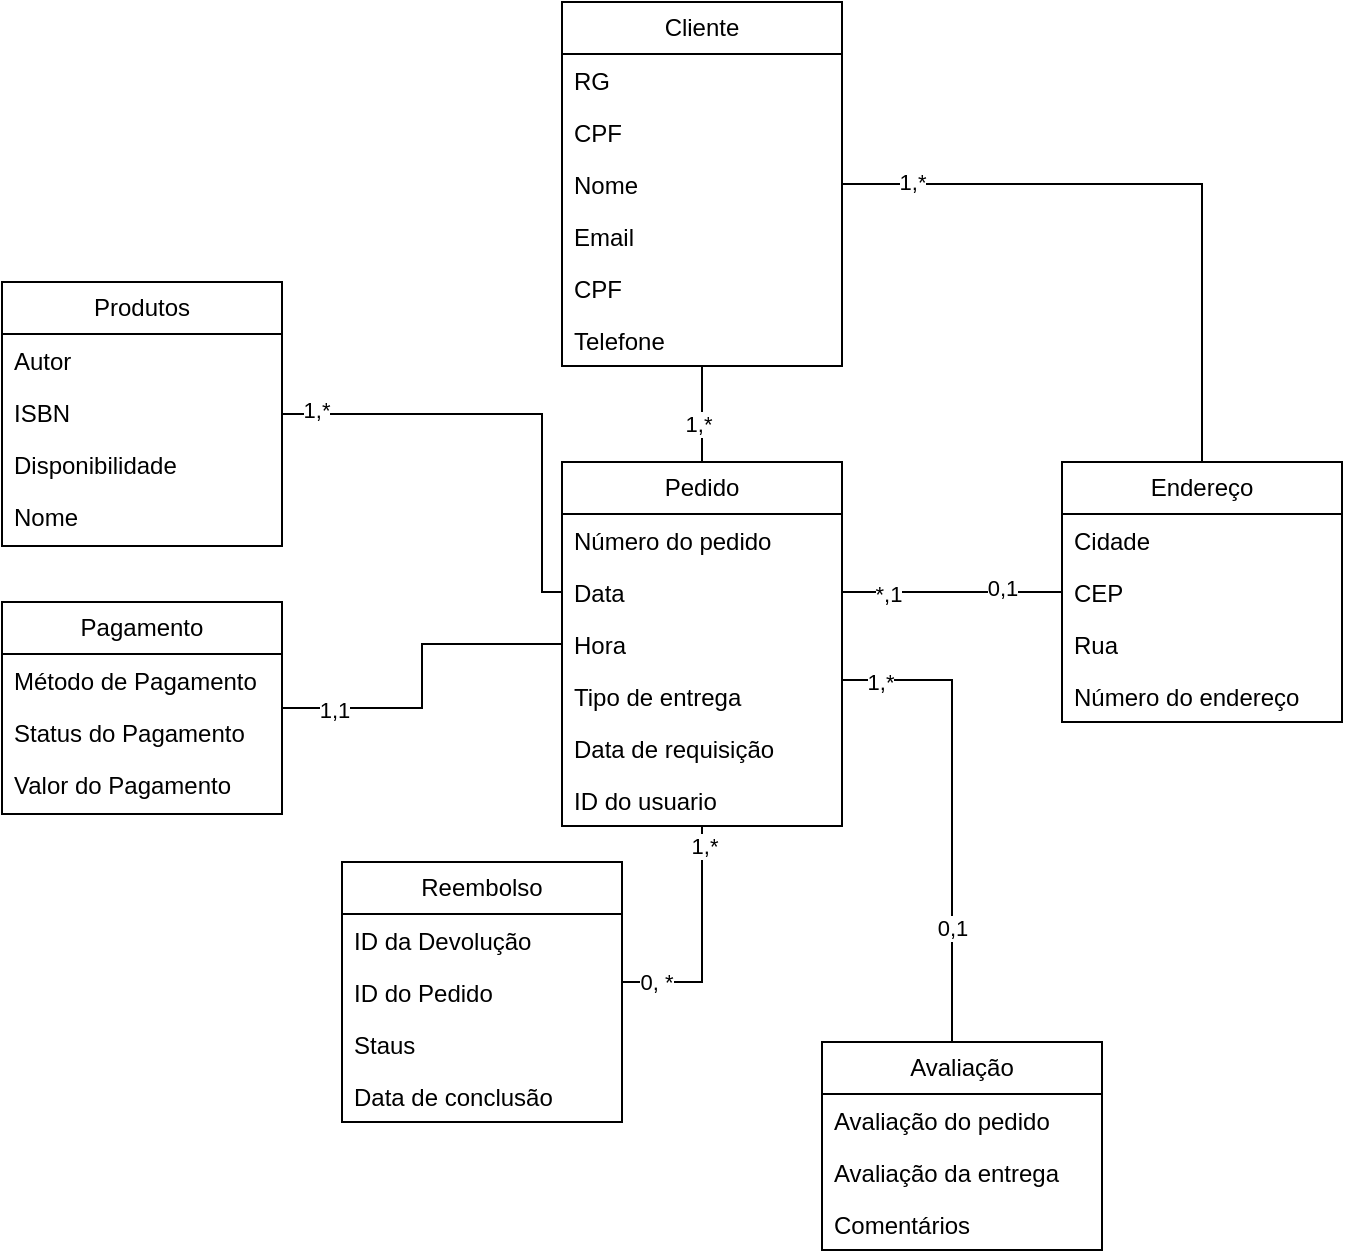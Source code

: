 <mxfile version="24.4.6" type="device">
  <diagram name="Page-1" id="b520641d-4fe3-3701-9064-5fc419738815">
    <mxGraphModel dx="1843" dy="3454" grid="1" gridSize="10" guides="1" tooltips="1" connect="1" arrows="1" fold="1" page="1" pageScale="1" pageWidth="1100" pageHeight="850" background="none" math="0" shadow="0">
      <root>
        <mxCell id="0" />
        <mxCell id="1" parent="0" />
        <mxCell id="clQgSgbDN8U7DZsC-t68-25" value="Pedido" style="swimlane;fontStyle=0;childLayout=stackLayout;horizontal=1;startSize=26;fillColor=none;horizontalStack=0;resizeParent=1;resizeParentMax=0;resizeLast=0;collapsible=1;marginBottom=0;whiteSpace=wrap;html=1;" parent="1" vertex="1">
          <mxGeometry x="720" y="-2140" width="140" height="182" as="geometry" />
        </mxCell>
        <mxCell id="clQgSgbDN8U7DZsC-t68-26" value="Número do pedido" style="text;strokeColor=none;fillColor=none;align=left;verticalAlign=top;spacingLeft=4;spacingRight=4;overflow=hidden;rotatable=0;points=[[0,0.5],[1,0.5]];portConstraint=eastwest;whiteSpace=wrap;html=1;" parent="clQgSgbDN8U7DZsC-t68-25" vertex="1">
          <mxGeometry y="26" width="140" height="26" as="geometry" />
        </mxCell>
        <mxCell id="clQgSgbDN8U7DZsC-t68-27" value="Data&amp;nbsp;" style="text;strokeColor=none;fillColor=none;align=left;verticalAlign=top;spacingLeft=4;spacingRight=4;overflow=hidden;rotatable=0;points=[[0,0.5],[1,0.5]];portConstraint=eastwest;whiteSpace=wrap;html=1;" parent="clQgSgbDN8U7DZsC-t68-25" vertex="1">
          <mxGeometry y="52" width="140" height="26" as="geometry" />
        </mxCell>
        <mxCell id="clQgSgbDN8U7DZsC-t68-28" value="Hora" style="text;strokeColor=none;fillColor=none;align=left;verticalAlign=top;spacingLeft=4;spacingRight=4;overflow=hidden;rotatable=0;points=[[0,0.5],[1,0.5]];portConstraint=eastwest;whiteSpace=wrap;html=1;" parent="clQgSgbDN8U7DZsC-t68-25" vertex="1">
          <mxGeometry y="78" width="140" height="26" as="geometry" />
        </mxCell>
        <mxCell id="clQgSgbDN8U7DZsC-t68-75" value="Tipo de entrega" style="text;strokeColor=none;fillColor=none;align=left;verticalAlign=top;spacingLeft=4;spacingRight=4;overflow=hidden;rotatable=0;points=[[0,0.5],[1,0.5]];portConstraint=eastwest;whiteSpace=wrap;html=1;" parent="clQgSgbDN8U7DZsC-t68-25" vertex="1">
          <mxGeometry y="104" width="140" height="26" as="geometry" />
        </mxCell>
        <mxCell id="clQgSgbDN8U7DZsC-t68-134" value="Data de requisição&amp;nbsp;" style="text;strokeColor=none;fillColor=none;align=left;verticalAlign=top;spacingLeft=4;spacingRight=4;overflow=hidden;rotatable=0;points=[[0,0.5],[1,0.5]];portConstraint=eastwest;whiteSpace=wrap;html=1;" parent="clQgSgbDN8U7DZsC-t68-25" vertex="1">
          <mxGeometry y="130" width="140" height="26" as="geometry" />
        </mxCell>
        <mxCell id="clQgSgbDN8U7DZsC-t68-29" value="ID do usuario" style="text;strokeColor=none;fillColor=none;align=left;verticalAlign=top;spacingLeft=4;spacingRight=4;overflow=hidden;rotatable=0;points=[[0,0.5],[1,0.5]];portConstraint=eastwest;whiteSpace=wrap;html=1;" parent="clQgSgbDN8U7DZsC-t68-25" vertex="1">
          <mxGeometry y="156" width="140" height="26" as="geometry" />
        </mxCell>
        <mxCell id="clQgSgbDN8U7DZsC-t68-30" value="Endereço" style="swimlane;fontStyle=0;childLayout=stackLayout;horizontal=1;startSize=26;fillColor=none;horizontalStack=0;resizeParent=1;resizeParentMax=0;resizeLast=0;collapsible=1;marginBottom=0;whiteSpace=wrap;html=1;" parent="1" vertex="1">
          <mxGeometry x="970" y="-2140" width="140" height="130" as="geometry" />
        </mxCell>
        <mxCell id="clQgSgbDN8U7DZsC-t68-31" value="Cidade" style="text;strokeColor=none;fillColor=none;align=left;verticalAlign=top;spacingLeft=4;spacingRight=4;overflow=hidden;rotatable=0;points=[[0,0.5],[1,0.5]];portConstraint=eastwest;whiteSpace=wrap;html=1;" parent="clQgSgbDN8U7DZsC-t68-30" vertex="1">
          <mxGeometry y="26" width="140" height="26" as="geometry" />
        </mxCell>
        <mxCell id="clQgSgbDN8U7DZsC-t68-32" value="CEP" style="text;strokeColor=none;fillColor=none;align=left;verticalAlign=top;spacingLeft=4;spacingRight=4;overflow=hidden;rotatable=0;points=[[0,0.5],[1,0.5]];portConstraint=eastwest;whiteSpace=wrap;html=1;" parent="clQgSgbDN8U7DZsC-t68-30" vertex="1">
          <mxGeometry y="52" width="140" height="26" as="geometry" />
        </mxCell>
        <mxCell id="clQgSgbDN8U7DZsC-t68-33" value="Rua" style="text;strokeColor=none;fillColor=none;align=left;verticalAlign=top;spacingLeft=4;spacingRight=4;overflow=hidden;rotatable=0;points=[[0,0.5],[1,0.5]];portConstraint=eastwest;whiteSpace=wrap;html=1;" parent="clQgSgbDN8U7DZsC-t68-30" vertex="1">
          <mxGeometry y="78" width="140" height="26" as="geometry" />
        </mxCell>
        <mxCell id="clQgSgbDN8U7DZsC-t68-34" value="Número do endereço" style="text;strokeColor=none;fillColor=none;align=left;verticalAlign=top;spacingLeft=4;spacingRight=4;overflow=hidden;rotatable=0;points=[[0,0.5],[1,0.5]];portConstraint=eastwest;whiteSpace=wrap;html=1;" parent="clQgSgbDN8U7DZsC-t68-30" vertex="1">
          <mxGeometry y="104" width="140" height="26" as="geometry" />
        </mxCell>
        <mxCell id="clQgSgbDN8U7DZsC-t68-35" value="Avaliação" style="swimlane;fontStyle=0;childLayout=stackLayout;horizontal=1;startSize=26;fillColor=none;horizontalStack=0;resizeParent=1;resizeParentMax=0;resizeLast=0;collapsible=1;marginBottom=0;whiteSpace=wrap;html=1;" parent="1" vertex="1">
          <mxGeometry x="850" y="-1850" width="140" height="104" as="geometry" />
        </mxCell>
        <mxCell id="clQgSgbDN8U7DZsC-t68-36" value="Avaliação do pedido" style="text;strokeColor=none;fillColor=none;align=left;verticalAlign=top;spacingLeft=4;spacingRight=4;overflow=hidden;rotatable=0;points=[[0,0.5],[1,0.5]];portConstraint=eastwest;whiteSpace=wrap;html=1;" parent="clQgSgbDN8U7DZsC-t68-35" vertex="1">
          <mxGeometry y="26" width="140" height="26" as="geometry" />
        </mxCell>
        <mxCell id="clQgSgbDN8U7DZsC-t68-37" value="Avaliação da entrega" style="text;strokeColor=none;fillColor=none;align=left;verticalAlign=top;spacingLeft=4;spacingRight=4;overflow=hidden;rotatable=0;points=[[0,0.5],[1,0.5]];portConstraint=eastwest;whiteSpace=wrap;html=1;" parent="clQgSgbDN8U7DZsC-t68-35" vertex="1">
          <mxGeometry y="52" width="140" height="26" as="geometry" />
        </mxCell>
        <mxCell id="clQgSgbDN8U7DZsC-t68-38" value="Comentários&lt;div&gt;&lt;br&gt;&lt;/div&gt;" style="text;strokeColor=none;fillColor=none;align=left;verticalAlign=top;spacingLeft=4;spacingRight=4;overflow=hidden;rotatable=0;points=[[0,0.5],[1,0.5]];portConstraint=eastwest;whiteSpace=wrap;html=1;" parent="clQgSgbDN8U7DZsC-t68-35" vertex="1">
          <mxGeometry y="78" width="140" height="26" as="geometry" />
        </mxCell>
        <mxCell id="clQgSgbDN8U7DZsC-t68-73" style="edgeStyle=orthogonalEdgeStyle;rounded=0;orthogonalLoop=1;jettySize=auto;html=1;endArrow=none;endFill=0;" parent="1" source="clQgSgbDN8U7DZsC-t68-43" edge="1">
          <mxGeometry relative="1" as="geometry">
            <mxPoint x="720" y="-2075" as="targetPoint" />
            <Array as="points">
              <mxPoint x="710" y="-2164" />
              <mxPoint x="710" y="-2075" />
            </Array>
          </mxGeometry>
        </mxCell>
        <mxCell id="rrzI_8woT9w4Hoa1EaJm-16" value="1,*" style="edgeLabel;html=1;align=center;verticalAlign=middle;resizable=0;points=[];" parent="clQgSgbDN8U7DZsC-t68-73" vertex="1" connectable="0">
          <mxGeometry x="-0.854" y="2" relative="1" as="geometry">
            <mxPoint as="offset" />
          </mxGeometry>
        </mxCell>
        <mxCell id="clQgSgbDN8U7DZsC-t68-43" value="Produtos" style="swimlane;fontStyle=0;childLayout=stackLayout;horizontal=1;startSize=26;fillColor=none;horizontalStack=0;resizeParent=1;resizeParentMax=0;resizeLast=0;collapsible=1;marginBottom=0;whiteSpace=wrap;html=1;" parent="1" vertex="1">
          <mxGeometry x="440" y="-2230" width="140" height="132" as="geometry" />
        </mxCell>
        <mxCell id="clQgSgbDN8U7DZsC-t68-108" value="Autor" style="text;strokeColor=none;fillColor=none;align=left;verticalAlign=top;spacingLeft=4;spacingRight=4;overflow=hidden;rotatable=0;points=[[0,0.5],[1,0.5]];portConstraint=eastwest;whiteSpace=wrap;html=1;" parent="clQgSgbDN8U7DZsC-t68-43" vertex="1">
          <mxGeometry y="26" width="140" height="26" as="geometry" />
        </mxCell>
        <mxCell id="clQgSgbDN8U7DZsC-t68-109" value="ISBN" style="text;strokeColor=none;fillColor=none;align=left;verticalAlign=top;spacingLeft=4;spacingRight=4;overflow=hidden;rotatable=0;points=[[0,0.5],[1,0.5]];portConstraint=eastwest;whiteSpace=wrap;html=1;" parent="clQgSgbDN8U7DZsC-t68-43" vertex="1">
          <mxGeometry y="52" width="140" height="26" as="geometry" />
        </mxCell>
        <mxCell id="clQgSgbDN8U7DZsC-t68-110" value="Disponibilidade" style="text;strokeColor=none;fillColor=none;align=left;verticalAlign=top;spacingLeft=4;spacingRight=4;overflow=hidden;rotatable=0;points=[[0,0.5],[1,0.5]];portConstraint=eastwest;whiteSpace=wrap;html=1;" parent="clQgSgbDN8U7DZsC-t68-43" vertex="1">
          <mxGeometry y="78" width="140" height="26" as="geometry" />
        </mxCell>
        <mxCell id="clQgSgbDN8U7DZsC-t68-44" value="Nome" style="text;strokeColor=none;fillColor=none;align=left;verticalAlign=top;spacingLeft=4;spacingRight=4;overflow=hidden;rotatable=0;points=[[0,0.5],[1,0.5]];portConstraint=eastwest;whiteSpace=wrap;html=1;" parent="clQgSgbDN8U7DZsC-t68-43" vertex="1">
          <mxGeometry y="104" width="140" height="26" as="geometry" />
        </mxCell>
        <mxCell id="clQgSgbDN8U7DZsC-t68-46" value="&lt;div&gt;&lt;br&gt;&lt;/div&gt;" style="text;strokeColor=none;fillColor=none;align=left;verticalAlign=top;spacingLeft=4;spacingRight=4;overflow=hidden;rotatable=0;points=[[0,0.5],[1,0.5]];portConstraint=eastwest;whiteSpace=wrap;html=1;" parent="clQgSgbDN8U7DZsC-t68-43" vertex="1">
          <mxGeometry y="130" width="140" height="2" as="geometry" />
        </mxCell>
        <mxCell id="clQgSgbDN8U7DZsC-t68-59" style="edgeStyle=orthogonalEdgeStyle;rounded=0;orthogonalLoop=1;jettySize=auto;html=1;entryX=0;entryY=0.5;entryDx=0;entryDy=0;endArrow=none;endFill=0;" parent="1" source="clQgSgbDN8U7DZsC-t68-27" target="clQgSgbDN8U7DZsC-t68-32" edge="1">
          <mxGeometry relative="1" as="geometry" />
        </mxCell>
        <mxCell id="clQgSgbDN8U7DZsC-t68-104" value="0,1" style="edgeLabel;html=1;align=center;verticalAlign=middle;resizable=0;points=[];" parent="clQgSgbDN8U7DZsC-t68-59" vertex="1" connectable="0">
          <mxGeometry x="0.457" y="2" relative="1" as="geometry">
            <mxPoint as="offset" />
          </mxGeometry>
        </mxCell>
        <mxCell id="rrzI_8woT9w4Hoa1EaJm-19" value="*,1" style="edgeLabel;html=1;align=center;verticalAlign=middle;resizable=0;points=[];" parent="clQgSgbDN8U7DZsC-t68-59" vertex="1" connectable="0">
          <mxGeometry x="-0.581" y="-1" relative="1" as="geometry">
            <mxPoint as="offset" />
          </mxGeometry>
        </mxCell>
        <mxCell id="clQgSgbDN8U7DZsC-t68-60" style="edgeStyle=orthogonalEdgeStyle;rounded=0;orthogonalLoop=1;jettySize=auto;html=1;exitX=1;exitY=0.5;exitDx=0;exitDy=0;endArrow=none;endFill=0;" parent="1" target="clQgSgbDN8U7DZsC-t68-35" edge="1">
          <mxGeometry relative="1" as="geometry">
            <mxPoint x="860" y="-2036" as="sourcePoint" />
            <mxPoint x="970" y="-1876" as="targetPoint" />
            <Array as="points">
              <mxPoint x="860" y="-2031" />
              <mxPoint x="915" y="-2031" />
            </Array>
          </mxGeometry>
        </mxCell>
        <mxCell id="clQgSgbDN8U7DZsC-t68-105" value="1,*" style="edgeLabel;html=1;align=center;verticalAlign=middle;resizable=0;points=[];" parent="clQgSgbDN8U7DZsC-t68-60" vertex="1" connectable="0">
          <mxGeometry x="-0.911" y="2" relative="1" as="geometry">
            <mxPoint x="13" y="3" as="offset" />
          </mxGeometry>
        </mxCell>
        <mxCell id="clQgSgbDN8U7DZsC-t68-106" value="0,1" style="edgeLabel;html=1;align=center;verticalAlign=middle;resizable=0;points=[];" parent="clQgSgbDN8U7DZsC-t68-60" vertex="1" connectable="0">
          <mxGeometry x="0.523" relative="1" as="geometry">
            <mxPoint as="offset" />
          </mxGeometry>
        </mxCell>
        <mxCell id="rrzI_8woT9w4Hoa1EaJm-28" style="edgeStyle=orthogonalEdgeStyle;rounded=0;orthogonalLoop=1;jettySize=auto;html=1;entryX=0.5;entryY=0;entryDx=0;entryDy=0;endArrow=none;endFill=0;" parent="1" source="clQgSgbDN8U7DZsC-t68-99" target="clQgSgbDN8U7DZsC-t68-30" edge="1">
          <mxGeometry relative="1" as="geometry" />
        </mxCell>
        <mxCell id="rrzI_8woT9w4Hoa1EaJm-29" value="1,*" style="edgeLabel;html=1;align=center;verticalAlign=middle;resizable=0;points=[];" parent="rrzI_8woT9w4Hoa1EaJm-28" vertex="1" connectable="0">
          <mxGeometry x="-0.782" y="1" relative="1" as="geometry">
            <mxPoint as="offset" />
          </mxGeometry>
        </mxCell>
        <mxCell id="rrzI_8woT9w4Hoa1EaJm-32" style="edgeStyle=orthogonalEdgeStyle;rounded=0;orthogonalLoop=1;jettySize=auto;html=1;entryX=0.5;entryY=0;entryDx=0;entryDy=0;endArrow=none;endFill=0;" parent="1" source="clQgSgbDN8U7DZsC-t68-99" target="clQgSgbDN8U7DZsC-t68-25" edge="1">
          <mxGeometry relative="1" as="geometry" />
        </mxCell>
        <mxCell id="rrzI_8woT9w4Hoa1EaJm-33" value="1,*" style="edgeLabel;html=1;align=center;verticalAlign=middle;resizable=0;points=[];" parent="rrzI_8woT9w4Hoa1EaJm-32" vertex="1" connectable="0">
          <mxGeometry x="0.136" y="-2" relative="1" as="geometry">
            <mxPoint y="1" as="offset" />
          </mxGeometry>
        </mxCell>
        <mxCell id="clQgSgbDN8U7DZsC-t68-99" value="Cliente" style="swimlane;fontStyle=0;childLayout=stackLayout;horizontal=1;startSize=26;fillColor=none;horizontalStack=0;resizeParent=1;resizeParentMax=0;resizeLast=0;collapsible=1;marginBottom=0;whiteSpace=wrap;html=1;" parent="1" vertex="1">
          <mxGeometry x="720" y="-2370" width="140" height="182" as="geometry" />
        </mxCell>
        <mxCell id="clQgSgbDN8U7DZsC-t68-100" value="RG" style="text;strokeColor=none;fillColor=none;align=left;verticalAlign=top;spacingLeft=4;spacingRight=4;overflow=hidden;rotatable=0;points=[[0,0.5],[1,0.5]];portConstraint=eastwest;whiteSpace=wrap;html=1;" parent="clQgSgbDN8U7DZsC-t68-99" vertex="1">
          <mxGeometry y="26" width="140" height="26" as="geometry" />
        </mxCell>
        <mxCell id="clQgSgbDN8U7DZsC-t68-101" value="CPF" style="text;strokeColor=none;fillColor=none;align=left;verticalAlign=top;spacingLeft=4;spacingRight=4;overflow=hidden;rotatable=0;points=[[0,0.5],[1,0.5]];portConstraint=eastwest;whiteSpace=wrap;html=1;" parent="clQgSgbDN8U7DZsC-t68-99" vertex="1">
          <mxGeometry y="52" width="140" height="26" as="geometry" />
        </mxCell>
        <mxCell id="rrzI_8woT9w4Hoa1EaJm-5" value="Nome" style="text;strokeColor=none;fillColor=none;align=left;verticalAlign=top;spacingLeft=4;spacingRight=4;overflow=hidden;rotatable=0;points=[[0,0.5],[1,0.5]];portConstraint=eastwest;whiteSpace=wrap;html=1;" parent="clQgSgbDN8U7DZsC-t68-99" vertex="1">
          <mxGeometry y="78" width="140" height="26" as="geometry" />
        </mxCell>
        <mxCell id="rrzI_8woT9w4Hoa1EaJm-6" value="Email" style="text;strokeColor=none;fillColor=none;align=left;verticalAlign=top;spacingLeft=4;spacingRight=4;overflow=hidden;rotatable=0;points=[[0,0.5],[1,0.5]];portConstraint=eastwest;whiteSpace=wrap;html=1;" parent="clQgSgbDN8U7DZsC-t68-99" vertex="1">
          <mxGeometry y="104" width="140" height="26" as="geometry" />
        </mxCell>
        <mxCell id="z5Elr9XEjwBRNFuGF5Rj-1" value="CPF" style="text;strokeColor=none;fillColor=none;align=left;verticalAlign=top;spacingLeft=4;spacingRight=4;overflow=hidden;rotatable=0;points=[[0,0.5],[1,0.5]];portConstraint=eastwest;whiteSpace=wrap;html=1;" parent="clQgSgbDN8U7DZsC-t68-99" vertex="1">
          <mxGeometry y="130" width="140" height="26" as="geometry" />
        </mxCell>
        <mxCell id="clQgSgbDN8U7DZsC-t68-102" value="Telefone" style="text;strokeColor=none;fillColor=none;align=left;verticalAlign=top;spacingLeft=4;spacingRight=4;overflow=hidden;rotatable=0;points=[[0,0.5],[1,0.5]];portConstraint=eastwest;whiteSpace=wrap;html=1;" parent="clQgSgbDN8U7DZsC-t68-99" vertex="1">
          <mxGeometry y="156" width="140" height="26" as="geometry" />
        </mxCell>
        <mxCell id="clQgSgbDN8U7DZsC-t68-131" value="Reembolso" style="swimlane;fontStyle=0;childLayout=stackLayout;horizontal=1;startSize=26;fillColor=none;horizontalStack=0;resizeParent=1;resizeParentMax=0;resizeLast=0;collapsible=1;marginBottom=0;whiteSpace=wrap;html=1;" parent="1" vertex="1">
          <mxGeometry x="610" y="-1940" width="140" height="130" as="geometry" />
        </mxCell>
        <mxCell id="clQgSgbDN8U7DZsC-t68-132" value="ID da Devolução" style="text;strokeColor=none;fillColor=none;align=left;verticalAlign=top;spacingLeft=4;spacingRight=4;overflow=hidden;rotatable=0;points=[[0,0.5],[1,0.5]];portConstraint=eastwest;whiteSpace=wrap;html=1;" parent="clQgSgbDN8U7DZsC-t68-131" vertex="1">
          <mxGeometry y="26" width="140" height="26" as="geometry" />
        </mxCell>
        <mxCell id="rrzI_8woT9w4Hoa1EaJm-27" value="ID do Pedido" style="text;strokeColor=none;fillColor=none;align=left;verticalAlign=top;spacingLeft=4;spacingRight=4;overflow=hidden;rotatable=0;points=[[0,0.5],[1,0.5]];portConstraint=eastwest;whiteSpace=wrap;html=1;" parent="clQgSgbDN8U7DZsC-t68-131" vertex="1">
          <mxGeometry y="52" width="140" height="26" as="geometry" />
        </mxCell>
        <mxCell id="rrzI_8woT9w4Hoa1EaJm-26" value="Staus" style="text;strokeColor=none;fillColor=none;align=left;verticalAlign=top;spacingLeft=4;spacingRight=4;overflow=hidden;rotatable=0;points=[[0,0.5],[1,0.5]];portConstraint=eastwest;whiteSpace=wrap;html=1;" parent="clQgSgbDN8U7DZsC-t68-131" vertex="1">
          <mxGeometry y="78" width="140" height="26" as="geometry" />
        </mxCell>
        <mxCell id="clQgSgbDN8U7DZsC-t68-135" value="Data de conclusão" style="text;strokeColor=none;fillColor=none;align=left;verticalAlign=top;spacingLeft=4;spacingRight=4;overflow=hidden;rotatable=0;points=[[0,0.5],[1,0.5]];portConstraint=eastwest;whiteSpace=wrap;html=1;" parent="clQgSgbDN8U7DZsC-t68-131" vertex="1">
          <mxGeometry y="104" width="140" height="26" as="geometry" />
        </mxCell>
        <mxCell id="clQgSgbDN8U7DZsC-t68-139" style="edgeStyle=orthogonalEdgeStyle;rounded=0;orthogonalLoop=1;jettySize=auto;html=1;endArrow=none;endFill=0;" parent="1" source="clQgSgbDN8U7DZsC-t68-29" target="clQgSgbDN8U7DZsC-t68-131" edge="1">
          <mxGeometry relative="1" as="geometry">
            <Array as="points">
              <mxPoint x="790" y="-1880" />
            </Array>
          </mxGeometry>
        </mxCell>
        <mxCell id="clQgSgbDN8U7DZsC-t68-140" value="1,*" style="edgeLabel;html=1;align=center;verticalAlign=middle;resizable=0;points=[];" parent="clQgSgbDN8U7DZsC-t68-139" vertex="1" connectable="0">
          <mxGeometry x="-0.831" y="1" relative="1" as="geometry">
            <mxPoint as="offset" />
          </mxGeometry>
        </mxCell>
        <mxCell id="clQgSgbDN8U7DZsC-t68-142" value="0, *" style="edgeLabel;html=1;align=center;verticalAlign=middle;resizable=0;points=[];" parent="clQgSgbDN8U7DZsC-t68-139" vertex="1" connectable="0">
          <mxGeometry x="0.9" relative="1" as="geometry">
            <mxPoint x="11" as="offset" />
          </mxGeometry>
        </mxCell>
        <mxCell id="rrzI_8woT9w4Hoa1EaJm-8" value="Pagamento" style="swimlane;fontStyle=0;childLayout=stackLayout;horizontal=1;startSize=26;fillColor=none;horizontalStack=0;resizeParent=1;resizeParentMax=0;resizeLast=0;collapsible=1;marginBottom=0;whiteSpace=wrap;html=1;" parent="1" vertex="1">
          <mxGeometry x="440" y="-2070" width="140" height="106" as="geometry" />
        </mxCell>
        <mxCell id="rrzI_8woT9w4Hoa1EaJm-9" value="Método de Pagamento" style="text;strokeColor=none;fillColor=none;align=left;verticalAlign=top;spacingLeft=4;spacingRight=4;overflow=hidden;rotatable=0;points=[[0,0.5],[1,0.5]];portConstraint=eastwest;whiteSpace=wrap;html=1;" parent="rrzI_8woT9w4Hoa1EaJm-8" vertex="1">
          <mxGeometry y="26" width="140" height="26" as="geometry" />
        </mxCell>
        <mxCell id="rrzI_8woT9w4Hoa1EaJm-10" value="Status do Pagamento" style="text;strokeColor=none;fillColor=none;align=left;verticalAlign=top;spacingLeft=4;spacingRight=4;overflow=hidden;rotatable=0;points=[[0,0.5],[1,0.5]];portConstraint=eastwest;whiteSpace=wrap;html=1;" parent="rrzI_8woT9w4Hoa1EaJm-8" vertex="1">
          <mxGeometry y="52" width="140" height="26" as="geometry" />
        </mxCell>
        <mxCell id="rrzI_8woT9w4Hoa1EaJm-11" value="Valor do Pagamento" style="text;strokeColor=none;fillColor=none;align=left;verticalAlign=top;spacingLeft=4;spacingRight=4;overflow=hidden;rotatable=0;points=[[0,0.5],[1,0.5]];portConstraint=eastwest;whiteSpace=wrap;html=1;" parent="rrzI_8woT9w4Hoa1EaJm-8" vertex="1">
          <mxGeometry y="78" width="140" height="26" as="geometry" />
        </mxCell>
        <mxCell id="rrzI_8woT9w4Hoa1EaJm-13" value="&lt;div&gt;&lt;br&gt;&lt;/div&gt;" style="text;strokeColor=none;fillColor=none;align=left;verticalAlign=top;spacingLeft=4;spacingRight=4;overflow=hidden;rotatable=0;points=[[0,0.5],[1,0.5]];portConstraint=eastwest;whiteSpace=wrap;html=1;" parent="rrzI_8woT9w4Hoa1EaJm-8" vertex="1">
          <mxGeometry y="104" width="140" height="2" as="geometry" />
        </mxCell>
        <mxCell id="rrzI_8woT9w4Hoa1EaJm-17" style="edgeStyle=orthogonalEdgeStyle;rounded=0;orthogonalLoop=1;jettySize=auto;html=1;endArrow=none;endFill=0;" parent="1" source="clQgSgbDN8U7DZsC-t68-28" target="rrzI_8woT9w4Hoa1EaJm-8" edge="1">
          <mxGeometry relative="1" as="geometry" />
        </mxCell>
        <mxCell id="rrzI_8woT9w4Hoa1EaJm-18" value="1,1" style="edgeLabel;html=1;align=center;verticalAlign=middle;resizable=0;points=[];" parent="rrzI_8woT9w4Hoa1EaJm-17" vertex="1" connectable="0">
          <mxGeometry x="0.699" y="1" relative="1" as="geometry">
            <mxPoint as="offset" />
          </mxGeometry>
        </mxCell>
      </root>
    </mxGraphModel>
  </diagram>
</mxfile>
